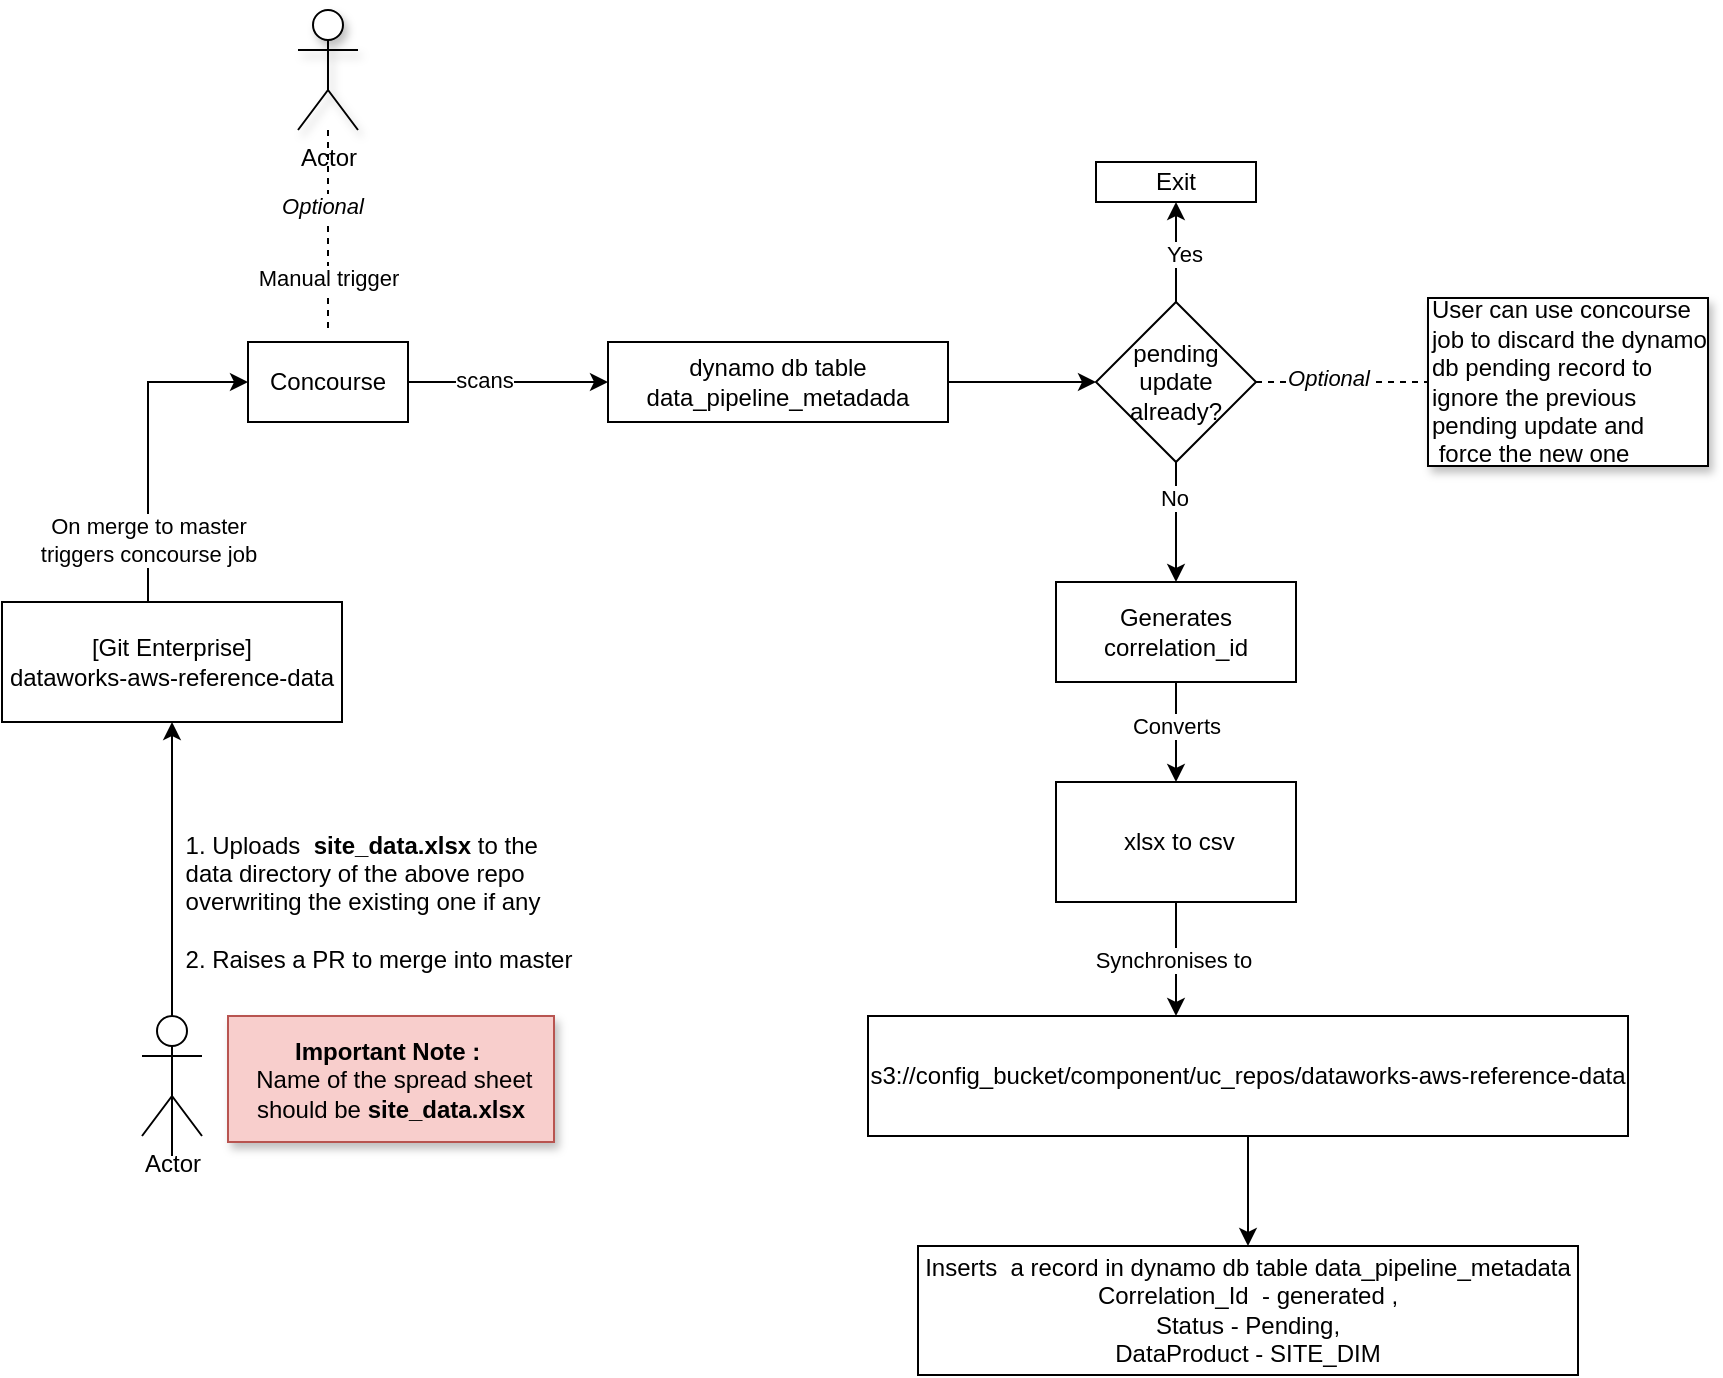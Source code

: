 <mxfile version="14.6.9" type="github">
  <diagram id="JY1vmuGkY0P2LUi2-qNI" name="Page-1">
    <mxGraphModel dx="1426" dy="794" grid="1" gridSize="10" guides="1" tooltips="1" connect="1" arrows="1" fold="1" page="1" pageScale="1" pageWidth="827" pageHeight="1169" math="0" shadow="0">
      <root>
        <mxCell id="0" />
        <mxCell id="1" parent="0" />
        <mxCell id="w1QsJmdibLaZv8pq3Ymb-13" style="edgeStyle=orthogonalEdgeStyle;rounded=0;orthogonalLoop=1;jettySize=auto;html=1;entryX=0;entryY=0.5;entryDx=0;entryDy=0;" edge="1" parent="1" source="w1QsJmdibLaZv8pq3Ymb-1" target="w1QsJmdibLaZv8pq3Ymb-26">
          <mxGeometry relative="1" as="geometry">
            <Array as="points">
              <mxPoint x="80" y="206" />
            </Array>
          </mxGeometry>
        </mxCell>
        <mxCell id="w1QsJmdibLaZv8pq3Ymb-24" value="On merge to master&lt;br&gt;triggers concourse job" style="edgeLabel;html=1;align=center;verticalAlign=middle;resizable=0;points=[];" vertex="1" connectable="0" parent="w1QsJmdibLaZv8pq3Ymb-13">
          <mxGeometry x="-0.606" relative="1" as="geometry">
            <mxPoint as="offset" />
          </mxGeometry>
        </mxCell>
        <mxCell id="w1QsJmdibLaZv8pq3Ymb-1" value="[Git Enterprise]&lt;br&gt;dataworks-aws-reference-data" style="rounded=0;whiteSpace=wrap;html=1;" vertex="1" parent="1">
          <mxGeometry x="7" y="316" width="170" height="60" as="geometry" />
        </mxCell>
        <mxCell id="w1QsJmdibLaZv8pq3Ymb-5" style="edgeStyle=orthogonalEdgeStyle;rounded=0;orthogonalLoop=1;jettySize=auto;html=1;entryX=0.5;entryY=1;entryDx=0;entryDy=0;" edge="1" parent="1" source="w1QsJmdibLaZv8pq3Ymb-3" target="w1QsJmdibLaZv8pq3Ymb-1">
          <mxGeometry relative="1" as="geometry">
            <Array as="points">
              <mxPoint x="92" y="593" />
              <mxPoint x="92" y="383" />
            </Array>
          </mxGeometry>
        </mxCell>
        <mxCell id="w1QsJmdibLaZv8pq3Ymb-3" value="Actor" style="shape=umlActor;verticalLabelPosition=bottom;verticalAlign=top;html=1;outlineConnect=0;" vertex="1" parent="1">
          <mxGeometry x="77" y="523" width="30" height="60" as="geometry" />
        </mxCell>
        <mxCell id="w1QsJmdibLaZv8pq3Ymb-7" value="&lt;div style=&quot;text-align: justify&quot;&gt;1. Uploads &amp;nbsp;&lt;b&gt;site_data.xlsx&lt;/b&gt; to the&lt;/div&gt;&lt;div style=&quot;text-align: justify&quot;&gt;data directory of the above repo&lt;/div&gt;&lt;div style=&quot;text-align: justify&quot;&gt;overwriting the existing one if any&amp;nbsp;&lt;/div&gt;&lt;div style=&quot;text-align: justify&quot;&gt;&lt;br&gt;&lt;/div&gt;&lt;div style=&quot;text-align: justify&quot;&gt;2. Raises a PR to merge into master&lt;/div&gt;" style="text;html=1;align=center;verticalAlign=middle;resizable=0;points=[];autosize=1;strokeColor=none;" vertex="1" parent="1">
          <mxGeometry x="90" y="426" width="210" height="80" as="geometry" />
        </mxCell>
        <mxCell id="w1QsJmdibLaZv8pq3Ymb-46" value="" style="edgeStyle=orthogonalEdgeStyle;rounded=0;orthogonalLoop=1;jettySize=auto;html=1;" edge="1" parent="1" source="w1QsJmdibLaZv8pq3Ymb-12" target="w1QsJmdibLaZv8pq3Ymb-45">
          <mxGeometry relative="1" as="geometry" />
        </mxCell>
        <mxCell id="w1QsJmdibLaZv8pq3Ymb-12" value="s3://config_bucket/component/uc_repos/dataworks-aws-reference-data" style="rounded=0;whiteSpace=wrap;html=1;" vertex="1" parent="1">
          <mxGeometry x="440" y="523" width="380" height="60" as="geometry" />
        </mxCell>
        <mxCell id="w1QsJmdibLaZv8pq3Ymb-16" value="Exit" style="rounded=0;whiteSpace=wrap;html=1;" vertex="1" parent="1">
          <mxGeometry x="554" y="96" width="80" height="20" as="geometry" />
        </mxCell>
        <mxCell id="w1QsJmdibLaZv8pq3Ymb-32" value="" style="edgeStyle=orthogonalEdgeStyle;rounded=0;orthogonalLoop=1;jettySize=auto;html=1;" edge="1" parent="1" source="w1QsJmdibLaZv8pq3Ymb-18" target="w1QsJmdibLaZv8pq3Ymb-16">
          <mxGeometry relative="1" as="geometry" />
        </mxCell>
        <mxCell id="w1QsJmdibLaZv8pq3Ymb-34" value="Yes" style="edgeLabel;html=1;align=center;verticalAlign=middle;resizable=0;points=[];" vertex="1" connectable="0" parent="w1QsJmdibLaZv8pq3Ymb-32">
          <mxGeometry x="-0.04" y="-4" relative="1" as="geometry">
            <mxPoint as="offset" />
          </mxGeometry>
        </mxCell>
        <mxCell id="w1QsJmdibLaZv8pq3Ymb-33" value="" style="edgeStyle=orthogonalEdgeStyle;rounded=0;orthogonalLoop=1;jettySize=auto;html=1;entryX=0.5;entryY=0;entryDx=0;entryDy=0;" edge="1" parent="1" source="w1QsJmdibLaZv8pq3Ymb-18" target="w1QsJmdibLaZv8pq3Ymb-36">
          <mxGeometry relative="1" as="geometry" />
        </mxCell>
        <mxCell id="w1QsJmdibLaZv8pq3Ymb-35" value="No" style="edgeLabel;html=1;align=center;verticalAlign=middle;resizable=0;points=[];" vertex="1" connectable="0" parent="w1QsJmdibLaZv8pq3Ymb-33">
          <mxGeometry x="-0.4" y="-1" relative="1" as="geometry">
            <mxPoint as="offset" />
          </mxGeometry>
        </mxCell>
        <mxCell id="w1QsJmdibLaZv8pq3Ymb-18" value="pending&lt;br&gt;update already?" style="rhombus;whiteSpace=wrap;html=1;" vertex="1" parent="1">
          <mxGeometry x="554" y="166" width="80" height="80" as="geometry" />
        </mxCell>
        <mxCell id="w1QsJmdibLaZv8pq3Ymb-29" value="" style="edgeStyle=orthogonalEdgeStyle;rounded=0;orthogonalLoop=1;jettySize=auto;html=1;" edge="1" parent="1" source="w1QsJmdibLaZv8pq3Ymb-26" target="w1QsJmdibLaZv8pq3Ymb-27">
          <mxGeometry relative="1" as="geometry" />
        </mxCell>
        <mxCell id="w1QsJmdibLaZv8pq3Ymb-30" value="scans" style="edgeLabel;html=1;align=center;verticalAlign=middle;resizable=0;points=[];" vertex="1" connectable="0" parent="w1QsJmdibLaZv8pq3Ymb-29">
          <mxGeometry x="-0.242" y="1" relative="1" as="geometry">
            <mxPoint as="offset" />
          </mxGeometry>
        </mxCell>
        <mxCell id="w1QsJmdibLaZv8pq3Ymb-26" value="Concourse" style="rounded=0;whiteSpace=wrap;html=1;" vertex="1" parent="1">
          <mxGeometry x="130" y="186" width="80" height="40" as="geometry" />
        </mxCell>
        <mxCell id="w1QsJmdibLaZv8pq3Ymb-42" style="edgeStyle=orthogonalEdgeStyle;rounded=0;orthogonalLoop=1;jettySize=auto;html=1;entryX=0;entryY=0.5;entryDx=0;entryDy=0;" edge="1" parent="1" source="w1QsJmdibLaZv8pq3Ymb-27" target="w1QsJmdibLaZv8pq3Ymb-18">
          <mxGeometry relative="1" as="geometry" />
        </mxCell>
        <mxCell id="w1QsJmdibLaZv8pq3Ymb-27" value="dynamo db&amp;nbsp;table &lt;br&gt;data_pipeline_metadada" style="rounded=0;whiteSpace=wrap;html=1;" vertex="1" parent="1">
          <mxGeometry x="310" y="186" width="170" height="40" as="geometry" />
        </mxCell>
        <mxCell id="w1QsJmdibLaZv8pq3Ymb-39" value="" style="edgeStyle=orthogonalEdgeStyle;rounded=0;orthogonalLoop=1;jettySize=auto;html=1;" edge="1" parent="1" source="w1QsJmdibLaZv8pq3Ymb-36" target="w1QsJmdibLaZv8pq3Ymb-38">
          <mxGeometry relative="1" as="geometry" />
        </mxCell>
        <mxCell id="w1QsJmdibLaZv8pq3Ymb-41" value="Converts" style="edgeLabel;html=1;align=center;verticalAlign=middle;resizable=0;points=[];" vertex="1" connectable="0" parent="w1QsJmdibLaZv8pq3Ymb-39">
          <mxGeometry x="-0.12" relative="1" as="geometry">
            <mxPoint as="offset" />
          </mxGeometry>
        </mxCell>
        <mxCell id="w1QsJmdibLaZv8pq3Ymb-36" value="Generates correlation_id" style="rounded=0;whiteSpace=wrap;html=1;" vertex="1" parent="1">
          <mxGeometry x="534" y="306" width="120" height="50" as="geometry" />
        </mxCell>
        <mxCell id="w1QsJmdibLaZv8pq3Ymb-40" value="Synchronises to&amp;nbsp;" style="edgeStyle=orthogonalEdgeStyle;rounded=0;orthogonalLoop=1;jettySize=auto;html=1;" edge="1" parent="1" source="w1QsJmdibLaZv8pq3Ymb-38" target="w1QsJmdibLaZv8pq3Ymb-12">
          <mxGeometry relative="1" as="geometry">
            <Array as="points">
              <mxPoint x="594" y="506" />
              <mxPoint x="594" y="506" />
            </Array>
          </mxGeometry>
        </mxCell>
        <mxCell id="w1QsJmdibLaZv8pq3Ymb-38" value="&amp;nbsp;xlsx to csv" style="rounded=0;whiteSpace=wrap;html=1;" vertex="1" parent="1">
          <mxGeometry x="534" y="406" width="120" height="60" as="geometry" />
        </mxCell>
        <mxCell id="w1QsJmdibLaZv8pq3Ymb-44" value="&lt;b&gt;Important Note :&amp;nbsp;&lt;/b&gt;&lt;br&gt;&amp;nbsp;Name of the spread sheet should be &lt;b&gt;site_data.xlsx&lt;br&gt;&lt;/b&gt;" style="text;html=1;strokeColor=#b85450;fillColor=#f8cecc;align=center;verticalAlign=middle;whiteSpace=wrap;rounded=0;shadow=1;" vertex="1" parent="1">
          <mxGeometry x="120" y="523" width="163" height="63" as="geometry" />
        </mxCell>
        <mxCell id="w1QsJmdibLaZv8pq3Ymb-45" value="Inserts &amp;nbsp;a record in dynamo db table data_pipeline_metadata&lt;br&gt;Correlation_Id &amp;nbsp;- generated ,&lt;br&gt;Status - Pending,&lt;br&gt;DataProduct - SITE_DIM&lt;br&gt;" style="rounded=0;whiteSpace=wrap;html=1;" vertex="1" parent="1">
          <mxGeometry x="465" y="638" width="330" height="64.5" as="geometry" />
        </mxCell>
        <mxCell id="w1QsJmdibLaZv8pq3Ymb-48" value="" style="endArrow=none;dashed=1;html=1;exitX=1;exitY=0.5;exitDx=0;exitDy=0;entryX=0;entryY=0.5;entryDx=0;entryDy=0;" edge="1" parent="1" source="w1QsJmdibLaZv8pq3Ymb-18" target="w1QsJmdibLaZv8pq3Ymb-52">
          <mxGeometry width="50" height="50" relative="1" as="geometry">
            <mxPoint x="390" y="390" as="sourcePoint" />
            <mxPoint x="690" y="206" as="targetPoint" />
          </mxGeometry>
        </mxCell>
        <mxCell id="w1QsJmdibLaZv8pq3Ymb-64" value="&lt;i&gt;Optional&lt;/i&gt;" style="edgeLabel;html=1;align=center;verticalAlign=middle;resizable=0;points=[];" vertex="1" connectable="0" parent="w1QsJmdibLaZv8pq3Ymb-48">
          <mxGeometry x="-0.179" y="2" relative="1" as="geometry">
            <mxPoint as="offset" />
          </mxGeometry>
        </mxCell>
        <mxCell id="w1QsJmdibLaZv8pq3Ymb-52" value="User can use concourse job to discard the dynamo db pending record to ignore the previous pending update and &amp;nbsp;force the new one&amp;nbsp;" style="rounded=0;whiteSpace=wrap;html=1;shadow=1;align=left;" vertex="1" parent="1">
          <mxGeometry x="720" y="164" width="140" height="84" as="geometry" />
        </mxCell>
        <mxCell id="w1QsJmdibLaZv8pq3Ymb-55" value="Actor" style="shape=umlActor;verticalLabelPosition=bottom;verticalAlign=top;html=1;outlineConnect=0;shadow=1;" vertex="1" parent="1">
          <mxGeometry x="155" y="20" width="30" height="60" as="geometry" />
        </mxCell>
        <mxCell id="w1QsJmdibLaZv8pq3Ymb-58" value="" style="endArrow=none;dashed=1;html=1;" edge="1" parent="1" source="w1QsJmdibLaZv8pq3Ymb-55">
          <mxGeometry width="50" height="50" relative="1" as="geometry">
            <mxPoint x="390" y="380" as="sourcePoint" />
            <mxPoint x="170" y="180" as="targetPoint" />
            <Array as="points" />
          </mxGeometry>
        </mxCell>
        <mxCell id="w1QsJmdibLaZv8pq3Ymb-61" value="Manual trigger" style="edgeLabel;html=1;align=center;verticalAlign=middle;resizable=0;points=[];" vertex="1" connectable="0" parent="w1QsJmdibLaZv8pq3Ymb-58">
          <mxGeometry x="0.48" relative="1" as="geometry">
            <mxPoint as="offset" />
          </mxGeometry>
        </mxCell>
        <mxCell id="w1QsJmdibLaZv8pq3Ymb-63" value="&lt;i&gt;Optional&lt;/i&gt;" style="edgeLabel;html=1;align=center;verticalAlign=middle;resizable=0;points=[];" vertex="1" connectable="0" parent="w1QsJmdibLaZv8pq3Ymb-58">
          <mxGeometry x="-0.24" y="-3" relative="1" as="geometry">
            <mxPoint as="offset" />
          </mxGeometry>
        </mxCell>
      </root>
    </mxGraphModel>
  </diagram>
</mxfile>
